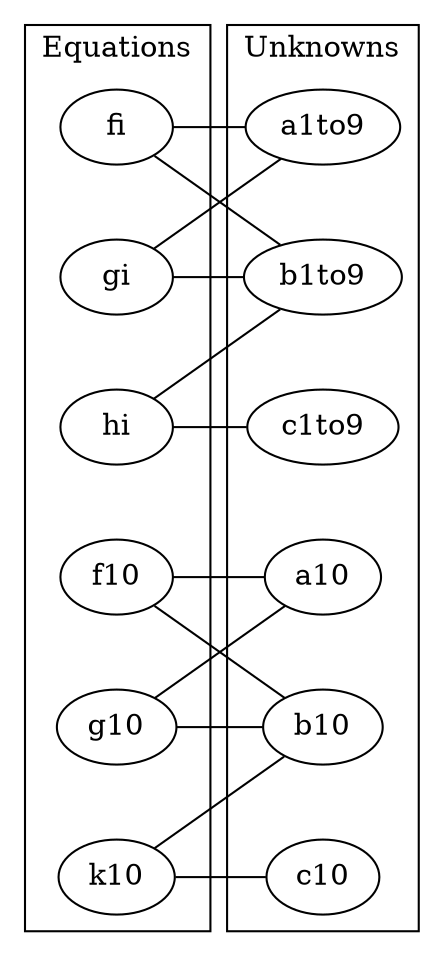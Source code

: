 graph G{   
        subgraph cluster0{
        label = "Equations"; 
        edge [style=invis];
        fi -- gi -- hi -- f10 -- g10 -- k10;
        }
        subgraph cluster1{
        label = "Unknowns";
        edge [style=invis];
        a1to9 -- b1to9 -- c1to9 -- a10 -- b10 -- c10;
        }
        edge [constraint=false];
        b10 -- f10;
        a1to9 -- gi;
        g10 -- b10;
        hi -- c1to9;
        b1to9 -- gi;
        b10 -- k10;
        g10 -- a10;
        k10 -- c10;
        fi -- b1to9;
        hi -- b1to9;
        a10 -- f10;
        fi -- a1to9;
}